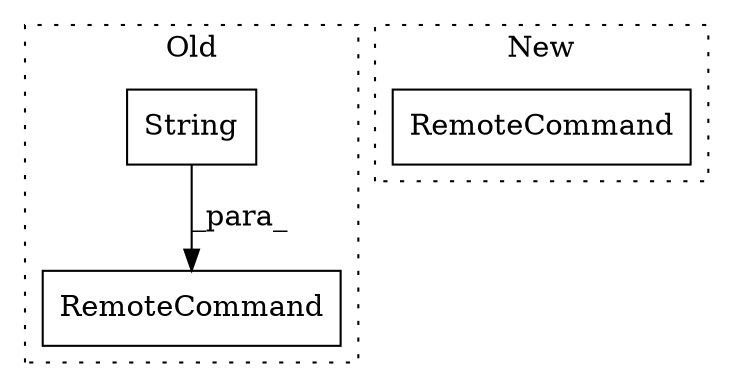 digraph G {
subgraph cluster0 {
1 [label="String" a="32" s="7216,7233" l="7,1" shape="box"];
3 [label="RemoteCommand" a="32" s="6971,7263" l="14,1" shape="box"];
label = "Old";
style="dotted";
}
subgraph cluster1 {
2 [label="RemoteCommand" a="32" s="7024,7045" l="14,1" shape="box"];
label = "New";
style="dotted";
}
1 -> 3 [label="_para_"];
}